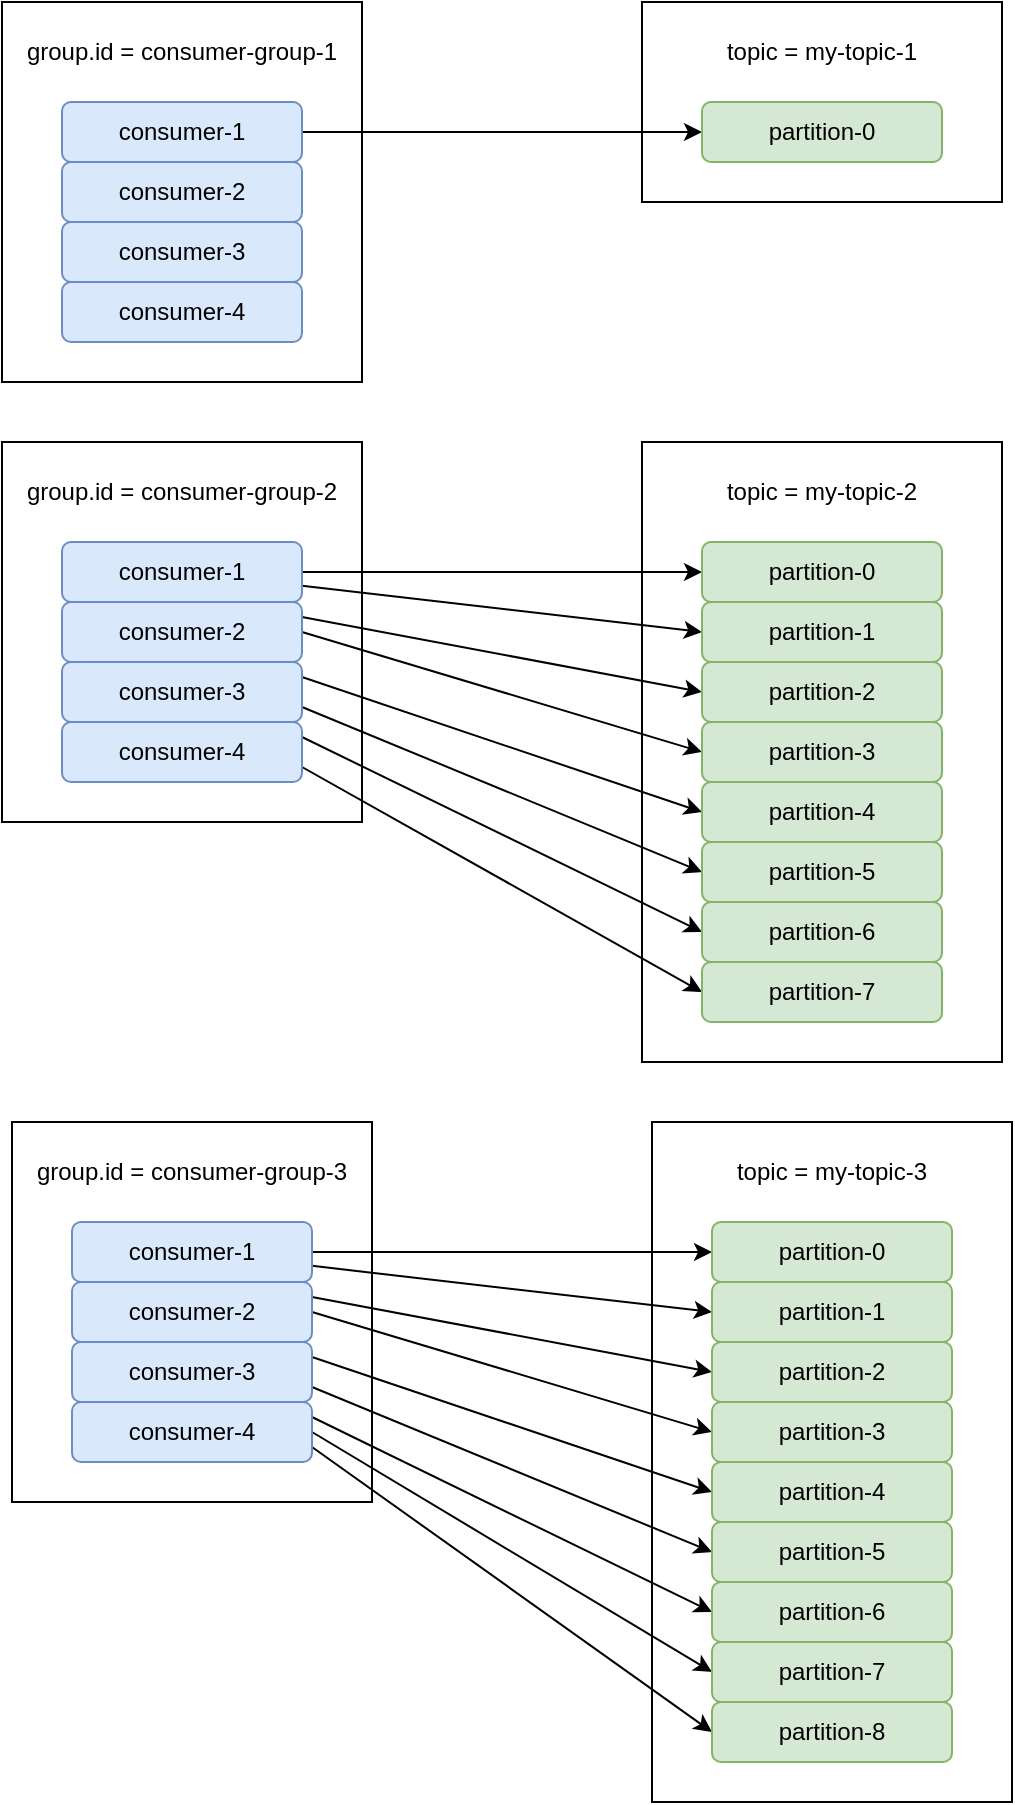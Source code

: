 <mxfile version="26.0.6">
  <diagram name="페이지-1" id="TpMk4SV4jNbYeq_rbaHF">
    <mxGraphModel dx="524" dy="1822" grid="1" gridSize="10" guides="1" tooltips="1" connect="1" arrows="1" fold="1" page="1" pageScale="1" pageWidth="1169" pageHeight="827" math="0" shadow="0">
      <root>
        <mxCell id="0" />
        <mxCell id="1" parent="0" />
        <mxCell id="Nu1wtj4-nATQzFPG6_Lj-16" value="" style="rounded=0;whiteSpace=wrap;html=1;" parent="1" vertex="1">
          <mxGeometry x="400" y="160" width="180" height="310" as="geometry" />
        </mxCell>
        <mxCell id="Nu1wtj4-nATQzFPG6_Lj-1" value="" style="rounded=0;whiteSpace=wrap;html=1;" parent="1" vertex="1">
          <mxGeometry x="80" y="160" width="180" height="190" as="geometry" />
        </mxCell>
        <mxCell id="Nu1wtj4-nATQzFPG6_Lj-18" style="rounded=0;orthogonalLoop=1;jettySize=auto;html=1;entryX=0;entryY=0.5;entryDx=0;entryDy=0;" parent="1" source="Nu1wtj4-nATQzFPG6_Lj-2" target="Nu1wtj4-nATQzFPG6_Lj-8" edge="1">
          <mxGeometry relative="1" as="geometry" />
        </mxCell>
        <mxCell id="Nu1wtj4-nATQzFPG6_Lj-19" style="rounded=0;orthogonalLoop=1;jettySize=auto;html=1;entryX=0;entryY=0.5;entryDx=0;entryDy=0;" parent="1" source="Nu1wtj4-nATQzFPG6_Lj-2" target="Nu1wtj4-nATQzFPG6_Lj-9" edge="1">
          <mxGeometry relative="1" as="geometry" />
        </mxCell>
        <mxCell id="Nu1wtj4-nATQzFPG6_Lj-2" value="consumer-1" style="rounded=1;whiteSpace=wrap;html=1;fillColor=#dae8fc;strokeColor=#6c8ebf;" parent="1" vertex="1">
          <mxGeometry x="110" y="210" width="120" height="30" as="geometry" />
        </mxCell>
        <mxCell id="Nu1wtj4-nATQzFPG6_Lj-20" style="rounded=0;orthogonalLoop=1;jettySize=auto;html=1;entryX=0;entryY=0.5;entryDx=0;entryDy=0;exitX=1;exitY=0.25;exitDx=0;exitDy=0;" parent="1" source="Nu1wtj4-nATQzFPG6_Lj-3" target="Nu1wtj4-nATQzFPG6_Lj-10" edge="1">
          <mxGeometry relative="1" as="geometry" />
        </mxCell>
        <mxCell id="Nu1wtj4-nATQzFPG6_Lj-21" style="rounded=0;orthogonalLoop=1;jettySize=auto;html=1;entryX=0;entryY=0.5;entryDx=0;entryDy=0;exitX=1;exitY=0.5;exitDx=0;exitDy=0;" parent="1" source="Nu1wtj4-nATQzFPG6_Lj-3" target="Nu1wtj4-nATQzFPG6_Lj-11" edge="1">
          <mxGeometry relative="1" as="geometry" />
        </mxCell>
        <mxCell id="Nu1wtj4-nATQzFPG6_Lj-3" value="consumer-2" style="rounded=1;whiteSpace=wrap;html=1;fillColor=#dae8fc;strokeColor=#6c8ebf;" parent="1" vertex="1">
          <mxGeometry x="110" y="240" width="120" height="30" as="geometry" />
        </mxCell>
        <mxCell id="Nu1wtj4-nATQzFPG6_Lj-22" style="rounded=0;orthogonalLoop=1;jettySize=auto;html=1;entryX=0;entryY=0.5;entryDx=0;entryDy=0;exitX=1;exitY=0.25;exitDx=0;exitDy=0;" parent="1" source="Nu1wtj4-nATQzFPG6_Lj-4" target="Nu1wtj4-nATQzFPG6_Lj-12" edge="1">
          <mxGeometry relative="1" as="geometry" />
        </mxCell>
        <mxCell id="Nu1wtj4-nATQzFPG6_Lj-23" style="rounded=0;orthogonalLoop=1;jettySize=auto;html=1;entryX=0;entryY=0.5;entryDx=0;entryDy=0;exitX=1;exitY=0.75;exitDx=0;exitDy=0;" parent="1" source="Nu1wtj4-nATQzFPG6_Lj-4" target="Nu1wtj4-nATQzFPG6_Lj-13" edge="1">
          <mxGeometry relative="1" as="geometry" />
        </mxCell>
        <mxCell id="Nu1wtj4-nATQzFPG6_Lj-4" value="consumer-3" style="rounded=1;whiteSpace=wrap;html=1;fillColor=#dae8fc;strokeColor=#6c8ebf;" parent="1" vertex="1">
          <mxGeometry x="110" y="270" width="120" height="30" as="geometry" />
        </mxCell>
        <mxCell id="Nu1wtj4-nATQzFPG6_Lj-24" style="rounded=0;orthogonalLoop=1;jettySize=auto;html=1;entryX=0;entryY=0.5;entryDx=0;entryDy=0;exitX=1;exitY=0.25;exitDx=0;exitDy=0;" parent="1" source="Nu1wtj4-nATQzFPG6_Lj-5" target="Nu1wtj4-nATQzFPG6_Lj-14" edge="1">
          <mxGeometry relative="1" as="geometry" />
        </mxCell>
        <mxCell id="Nu1wtj4-nATQzFPG6_Lj-25" style="rounded=0;orthogonalLoop=1;jettySize=auto;html=1;entryX=0;entryY=0.5;entryDx=0;entryDy=0;exitX=1;exitY=0.75;exitDx=0;exitDy=0;" parent="1" source="Nu1wtj4-nATQzFPG6_Lj-5" target="Nu1wtj4-nATQzFPG6_Lj-15" edge="1">
          <mxGeometry relative="1" as="geometry" />
        </mxCell>
        <mxCell id="Nu1wtj4-nATQzFPG6_Lj-5" value="consumer-4" style="rounded=1;whiteSpace=wrap;html=1;fillColor=#dae8fc;strokeColor=#6c8ebf;" parent="1" vertex="1">
          <mxGeometry x="110" y="300" width="120" height="30" as="geometry" />
        </mxCell>
        <mxCell id="Nu1wtj4-nATQzFPG6_Lj-6" value="group.id = consumer-group-2" style="text;html=1;align=center;verticalAlign=middle;whiteSpace=wrap;rounded=0;" parent="1" vertex="1">
          <mxGeometry x="80" y="170" width="180" height="30" as="geometry" />
        </mxCell>
        <mxCell id="Nu1wtj4-nATQzFPG6_Lj-8" value="partition-0" style="rounded=1;whiteSpace=wrap;html=1;fillColor=#d5e8d4;strokeColor=#82b366;" parent="1" vertex="1">
          <mxGeometry x="430" y="210" width="120" height="30" as="geometry" />
        </mxCell>
        <mxCell id="Nu1wtj4-nATQzFPG6_Lj-9" value="partition-1" style="rounded=1;whiteSpace=wrap;html=1;fillColor=#d5e8d4;strokeColor=#82b366;" parent="1" vertex="1">
          <mxGeometry x="430" y="240" width="120" height="30" as="geometry" />
        </mxCell>
        <mxCell id="Nu1wtj4-nATQzFPG6_Lj-10" value="partition-2" style="rounded=1;whiteSpace=wrap;html=1;fillColor=#d5e8d4;strokeColor=#82b366;" parent="1" vertex="1">
          <mxGeometry x="430" y="270" width="120" height="30" as="geometry" />
        </mxCell>
        <mxCell id="Nu1wtj4-nATQzFPG6_Lj-11" value="partition-3" style="rounded=1;whiteSpace=wrap;html=1;fillColor=#d5e8d4;strokeColor=#82b366;" parent="1" vertex="1">
          <mxGeometry x="430" y="300" width="120" height="30" as="geometry" />
        </mxCell>
        <mxCell id="Nu1wtj4-nATQzFPG6_Lj-12" value="partition-4" style="rounded=1;whiteSpace=wrap;html=1;fillColor=#d5e8d4;strokeColor=#82b366;" parent="1" vertex="1">
          <mxGeometry x="430" y="330" width="120" height="30" as="geometry" />
        </mxCell>
        <mxCell id="Nu1wtj4-nATQzFPG6_Lj-13" value="partition-5" style="rounded=1;whiteSpace=wrap;html=1;fillColor=#d5e8d4;strokeColor=#82b366;" parent="1" vertex="1">
          <mxGeometry x="430" y="360" width="120" height="30" as="geometry" />
        </mxCell>
        <mxCell id="Nu1wtj4-nATQzFPG6_Lj-14" value="partition-6" style="rounded=1;whiteSpace=wrap;html=1;fillColor=#d5e8d4;strokeColor=#82b366;" parent="1" vertex="1">
          <mxGeometry x="430" y="390" width="120" height="30" as="geometry" />
        </mxCell>
        <mxCell id="Nu1wtj4-nATQzFPG6_Lj-15" value="partition-7" style="rounded=1;whiteSpace=wrap;html=1;fillColor=#d5e8d4;strokeColor=#82b366;" parent="1" vertex="1">
          <mxGeometry x="430" y="420" width="120" height="30" as="geometry" />
        </mxCell>
        <mxCell id="Nu1wtj4-nATQzFPG6_Lj-17" value="topic = my-topic-2" style="text;html=1;align=center;verticalAlign=middle;whiteSpace=wrap;rounded=0;" parent="1" vertex="1">
          <mxGeometry x="420" y="170" width="140" height="30" as="geometry" />
        </mxCell>
        <mxCell id="8pgjZ3R_LGNqaTwt_QFV-1" value="" style="rounded=0;whiteSpace=wrap;html=1;" vertex="1" parent="1">
          <mxGeometry x="405" y="500" width="180" height="340" as="geometry" />
        </mxCell>
        <mxCell id="8pgjZ3R_LGNqaTwt_QFV-2" value="" style="rounded=0;whiteSpace=wrap;html=1;" vertex="1" parent="1">
          <mxGeometry x="85" y="500" width="180" height="190" as="geometry" />
        </mxCell>
        <mxCell id="8pgjZ3R_LGNqaTwt_QFV-3" style="rounded=0;orthogonalLoop=1;jettySize=auto;html=1;entryX=0;entryY=0.5;entryDx=0;entryDy=0;" edge="1" parent="1" source="8pgjZ3R_LGNqaTwt_QFV-5" target="8pgjZ3R_LGNqaTwt_QFV-16">
          <mxGeometry relative="1" as="geometry" />
        </mxCell>
        <mxCell id="8pgjZ3R_LGNqaTwt_QFV-4" style="rounded=0;orthogonalLoop=1;jettySize=auto;html=1;entryX=0;entryY=0.5;entryDx=0;entryDy=0;" edge="1" parent="1" source="8pgjZ3R_LGNqaTwt_QFV-5" target="8pgjZ3R_LGNqaTwt_QFV-17">
          <mxGeometry relative="1" as="geometry" />
        </mxCell>
        <mxCell id="8pgjZ3R_LGNqaTwt_QFV-5" value="consumer-1" style="rounded=1;whiteSpace=wrap;html=1;fillColor=#dae8fc;strokeColor=#6c8ebf;" vertex="1" parent="1">
          <mxGeometry x="115" y="550" width="120" height="30" as="geometry" />
        </mxCell>
        <mxCell id="8pgjZ3R_LGNqaTwt_QFV-6" style="rounded=0;orthogonalLoop=1;jettySize=auto;html=1;entryX=0;entryY=0.5;entryDx=0;entryDy=0;exitX=1;exitY=0.25;exitDx=0;exitDy=0;" edge="1" parent="1" source="8pgjZ3R_LGNqaTwt_QFV-8" target="8pgjZ3R_LGNqaTwt_QFV-18">
          <mxGeometry relative="1" as="geometry" />
        </mxCell>
        <mxCell id="8pgjZ3R_LGNqaTwt_QFV-7" style="rounded=0;orthogonalLoop=1;jettySize=auto;html=1;entryX=0;entryY=0.5;entryDx=0;entryDy=0;exitX=1;exitY=0.5;exitDx=0;exitDy=0;" edge="1" parent="1" source="8pgjZ3R_LGNqaTwt_QFV-8" target="8pgjZ3R_LGNqaTwt_QFV-19">
          <mxGeometry relative="1" as="geometry" />
        </mxCell>
        <mxCell id="8pgjZ3R_LGNqaTwt_QFV-8" value="consumer-2" style="rounded=1;whiteSpace=wrap;html=1;fillColor=#dae8fc;strokeColor=#6c8ebf;" vertex="1" parent="1">
          <mxGeometry x="115" y="580" width="120" height="30" as="geometry" />
        </mxCell>
        <mxCell id="8pgjZ3R_LGNqaTwt_QFV-9" style="rounded=0;orthogonalLoop=1;jettySize=auto;html=1;entryX=0;entryY=0.5;entryDx=0;entryDy=0;exitX=1;exitY=0.25;exitDx=0;exitDy=0;" edge="1" parent="1" source="8pgjZ3R_LGNqaTwt_QFV-11" target="8pgjZ3R_LGNqaTwt_QFV-20">
          <mxGeometry relative="1" as="geometry" />
        </mxCell>
        <mxCell id="8pgjZ3R_LGNqaTwt_QFV-10" style="rounded=0;orthogonalLoop=1;jettySize=auto;html=1;entryX=0;entryY=0.5;entryDx=0;entryDy=0;exitX=1;exitY=0.75;exitDx=0;exitDy=0;" edge="1" parent="1" source="8pgjZ3R_LGNqaTwt_QFV-11" target="8pgjZ3R_LGNqaTwt_QFV-21">
          <mxGeometry relative="1" as="geometry" />
        </mxCell>
        <mxCell id="8pgjZ3R_LGNqaTwt_QFV-11" value="consumer-3" style="rounded=1;whiteSpace=wrap;html=1;fillColor=#dae8fc;strokeColor=#6c8ebf;" vertex="1" parent="1">
          <mxGeometry x="115" y="610" width="120" height="30" as="geometry" />
        </mxCell>
        <mxCell id="8pgjZ3R_LGNqaTwt_QFV-12" style="rounded=0;orthogonalLoop=1;jettySize=auto;html=1;entryX=0;entryY=0.5;entryDx=0;entryDy=0;exitX=1;exitY=0.25;exitDx=0;exitDy=0;" edge="1" parent="1" source="8pgjZ3R_LGNqaTwt_QFV-14" target="8pgjZ3R_LGNqaTwt_QFV-22">
          <mxGeometry relative="1" as="geometry" />
        </mxCell>
        <mxCell id="8pgjZ3R_LGNqaTwt_QFV-13" style="rounded=0;orthogonalLoop=1;jettySize=auto;html=1;entryX=0;entryY=0.5;entryDx=0;entryDy=0;exitX=1;exitY=0.5;exitDx=0;exitDy=0;" edge="1" parent="1" source="8pgjZ3R_LGNqaTwt_QFV-14" target="8pgjZ3R_LGNqaTwt_QFV-23">
          <mxGeometry relative="1" as="geometry" />
        </mxCell>
        <mxCell id="8pgjZ3R_LGNqaTwt_QFV-26" style="rounded=0;orthogonalLoop=1;jettySize=auto;html=1;entryX=0;entryY=0.5;entryDx=0;entryDy=0;exitX=1;exitY=0.75;exitDx=0;exitDy=0;" edge="1" parent="1" source="8pgjZ3R_LGNqaTwt_QFV-14" target="8pgjZ3R_LGNqaTwt_QFV-25">
          <mxGeometry relative="1" as="geometry" />
        </mxCell>
        <mxCell id="8pgjZ3R_LGNqaTwt_QFV-14" value="consumer-4" style="rounded=1;whiteSpace=wrap;html=1;fillColor=#dae8fc;strokeColor=#6c8ebf;" vertex="1" parent="1">
          <mxGeometry x="115" y="640" width="120" height="30" as="geometry" />
        </mxCell>
        <mxCell id="8pgjZ3R_LGNqaTwt_QFV-15" value="group.id = consumer-group-3" style="text;html=1;align=center;verticalAlign=middle;whiteSpace=wrap;rounded=0;" vertex="1" parent="1">
          <mxGeometry x="85" y="510" width="180" height="30" as="geometry" />
        </mxCell>
        <mxCell id="8pgjZ3R_LGNqaTwt_QFV-16" value="partition-0" style="rounded=1;whiteSpace=wrap;html=1;fillColor=#d5e8d4;strokeColor=#82b366;" vertex="1" parent="1">
          <mxGeometry x="435" y="550" width="120" height="30" as="geometry" />
        </mxCell>
        <mxCell id="8pgjZ3R_LGNqaTwt_QFV-17" value="partition-1" style="rounded=1;whiteSpace=wrap;html=1;fillColor=#d5e8d4;strokeColor=#82b366;" vertex="1" parent="1">
          <mxGeometry x="435" y="580" width="120" height="30" as="geometry" />
        </mxCell>
        <mxCell id="8pgjZ3R_LGNqaTwt_QFV-18" value="partition-2" style="rounded=1;whiteSpace=wrap;html=1;fillColor=#d5e8d4;strokeColor=#82b366;" vertex="1" parent="1">
          <mxGeometry x="435" y="610" width="120" height="30" as="geometry" />
        </mxCell>
        <mxCell id="8pgjZ3R_LGNqaTwt_QFV-19" value="partition-3" style="rounded=1;whiteSpace=wrap;html=1;fillColor=#d5e8d4;strokeColor=#82b366;" vertex="1" parent="1">
          <mxGeometry x="435" y="640" width="120" height="30" as="geometry" />
        </mxCell>
        <mxCell id="8pgjZ3R_LGNqaTwt_QFV-20" value="partition-4" style="rounded=1;whiteSpace=wrap;html=1;fillColor=#d5e8d4;strokeColor=#82b366;" vertex="1" parent="1">
          <mxGeometry x="435" y="670" width="120" height="30" as="geometry" />
        </mxCell>
        <mxCell id="8pgjZ3R_LGNqaTwt_QFV-21" value="partition-5" style="rounded=1;whiteSpace=wrap;html=1;fillColor=#d5e8d4;strokeColor=#82b366;" vertex="1" parent="1">
          <mxGeometry x="435" y="700" width="120" height="30" as="geometry" />
        </mxCell>
        <mxCell id="8pgjZ3R_LGNqaTwt_QFV-22" value="partition-6" style="rounded=1;whiteSpace=wrap;html=1;fillColor=#d5e8d4;strokeColor=#82b366;" vertex="1" parent="1">
          <mxGeometry x="435" y="730" width="120" height="30" as="geometry" />
        </mxCell>
        <mxCell id="8pgjZ3R_LGNqaTwt_QFV-23" value="partition-7" style="rounded=1;whiteSpace=wrap;html=1;fillColor=#d5e8d4;strokeColor=#82b366;" vertex="1" parent="1">
          <mxGeometry x="435" y="760" width="120" height="30" as="geometry" />
        </mxCell>
        <mxCell id="8pgjZ3R_LGNqaTwt_QFV-24" value="topic = my-topic-3" style="text;html=1;align=center;verticalAlign=middle;whiteSpace=wrap;rounded=0;" vertex="1" parent="1">
          <mxGeometry x="425" y="510" width="140" height="30" as="geometry" />
        </mxCell>
        <mxCell id="8pgjZ3R_LGNqaTwt_QFV-25" value="partition-8" style="rounded=1;whiteSpace=wrap;html=1;fillColor=#d5e8d4;strokeColor=#82b366;" vertex="1" parent="1">
          <mxGeometry x="435" y="790" width="120" height="30" as="geometry" />
        </mxCell>
        <mxCell id="8pgjZ3R_LGNqaTwt_QFV-27" value="" style="rounded=0;whiteSpace=wrap;html=1;" vertex="1" parent="1">
          <mxGeometry x="400" y="-60" width="180" height="100" as="geometry" />
        </mxCell>
        <mxCell id="8pgjZ3R_LGNqaTwt_QFV-28" value="" style="rounded=0;whiteSpace=wrap;html=1;" vertex="1" parent="1">
          <mxGeometry x="80" y="-60" width="180" height="190" as="geometry" />
        </mxCell>
        <mxCell id="8pgjZ3R_LGNqaTwt_QFV-29" style="rounded=0;orthogonalLoop=1;jettySize=auto;html=1;entryX=0;entryY=0.5;entryDx=0;entryDy=0;" edge="1" parent="1" source="8pgjZ3R_LGNqaTwt_QFV-31" target="8pgjZ3R_LGNqaTwt_QFV-42">
          <mxGeometry relative="1" as="geometry" />
        </mxCell>
        <mxCell id="8pgjZ3R_LGNqaTwt_QFV-31" value="consumer-1" style="rounded=1;whiteSpace=wrap;html=1;fillColor=#dae8fc;strokeColor=#6c8ebf;" vertex="1" parent="1">
          <mxGeometry x="110" y="-10" width="120" height="30" as="geometry" />
        </mxCell>
        <mxCell id="8pgjZ3R_LGNqaTwt_QFV-34" value="consumer-2" style="rounded=1;whiteSpace=wrap;html=1;fillColor=#dae8fc;strokeColor=#6c8ebf;" vertex="1" parent="1">
          <mxGeometry x="110" y="20" width="120" height="30" as="geometry" />
        </mxCell>
        <mxCell id="8pgjZ3R_LGNqaTwt_QFV-37" value="consumer-3" style="rounded=1;whiteSpace=wrap;html=1;fillColor=#dae8fc;strokeColor=#6c8ebf;" vertex="1" parent="1">
          <mxGeometry x="110" y="50" width="120" height="30" as="geometry" />
        </mxCell>
        <mxCell id="8pgjZ3R_LGNqaTwt_QFV-40" value="consumer-4" style="rounded=1;whiteSpace=wrap;html=1;fillColor=#dae8fc;strokeColor=#6c8ebf;" vertex="1" parent="1">
          <mxGeometry x="110" y="80" width="120" height="30" as="geometry" />
        </mxCell>
        <mxCell id="8pgjZ3R_LGNqaTwt_QFV-41" value="group.id = consumer-group-1" style="text;html=1;align=center;verticalAlign=middle;whiteSpace=wrap;rounded=0;" vertex="1" parent="1">
          <mxGeometry x="80" y="-50" width="180" height="30" as="geometry" />
        </mxCell>
        <mxCell id="8pgjZ3R_LGNqaTwt_QFV-42" value="partition-0" style="rounded=1;whiteSpace=wrap;html=1;fillColor=#d5e8d4;strokeColor=#82b366;" vertex="1" parent="1">
          <mxGeometry x="430" y="-10" width="120" height="30" as="geometry" />
        </mxCell>
        <mxCell id="8pgjZ3R_LGNqaTwt_QFV-50" value="topic = my-topic-1" style="text;html=1;align=center;verticalAlign=middle;whiteSpace=wrap;rounded=0;" vertex="1" parent="1">
          <mxGeometry x="420" y="-50" width="140" height="30" as="geometry" />
        </mxCell>
      </root>
    </mxGraphModel>
  </diagram>
</mxfile>
